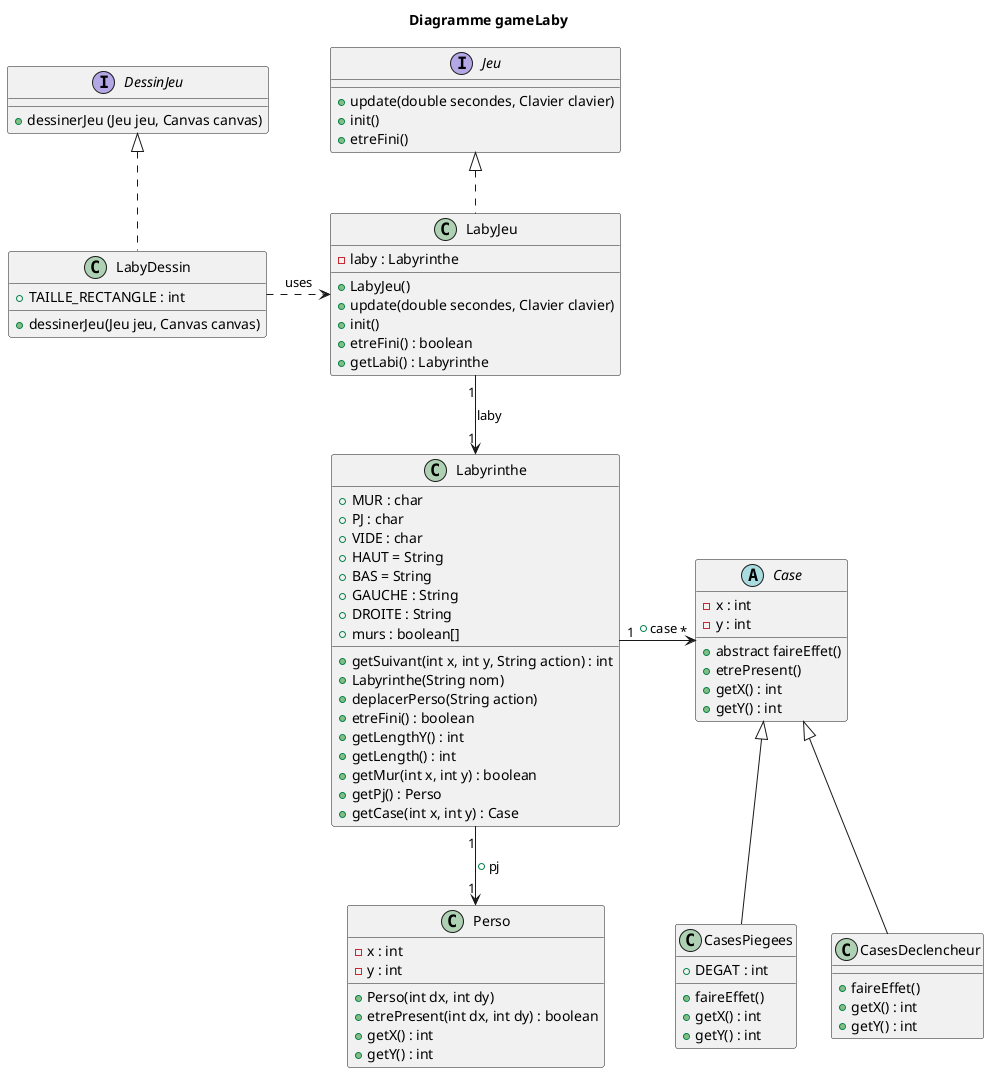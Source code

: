 @startuml
'https://plantuml.com/class-diagram

title Diagramme gameLaby

interface Jeu {
    +update(double secondes, Clavier clavier)
    +init()
    +etreFini()
    }

interface DessinJeu {
    +dessinerJeu (Jeu jeu, Canvas canvas)
    }



class LabyDessin{
    +TAILLE_RECTANGLE : int
    +dessinerJeu(Jeu jeu, Canvas canvas)
}

class LabyJeu{
    -laby : Labyrinthe
    +LabyJeu()
    +update(double secondes, Clavier clavier)
    +init()
    +etreFini() : boolean
    +getLabi() : Labyrinthe
    }

class Perso{
    -x : int
    -y : int
    +Perso(int dx, int dy)
    +etrePresent(int dx, int dy) : boolean
    +getX() : int
    +getY() : int
    }

class Labyrinthe{
    +MUR : char
    +PJ : char
    +VIDE : char
    +HAUT = String
    +BAS = String
    +GAUCHE : String
    +DROITE : String
    +murs : boolean[]
    +getSuivant(int x, int y, String action) : int
    +Labyrinthe(String nom)
    +deplacerPerso(String action)
    +etreFini() : boolean
     +getLengthY() : int
     +getLength() : int
     +getMur(int x, int y) : boolean
     +getPj() : Perso
     +getCase(int x, int y) : Case
    }

abstract Case{
    - x : int
    - y : int
    + abstract faireEffet()
    + etrePresent()
    + getX() : int
    + getY() : int
}

class CasesDeclencheur{
    + faireEffet()
    + getX() : int
    + getY() : int
}

class CasesPiegees{
    + DEGAT : int
    + faireEffet()
    + getX() : int
    + getY() : int
}

DessinJeu <|.. LabyDessin
Jeu <|.. LabyJeu
Labyrinthe "1" --> "1" Perso : +pj
Labyrinthe "1" -> "*" Case : +case
LabyDessin .> LabyJeu : uses
LabyJeu "1" --> "1" Labyrinthe : laby
Case <|-- CasesDeclencheur
Case <|-- CasesPiegees

@enduml